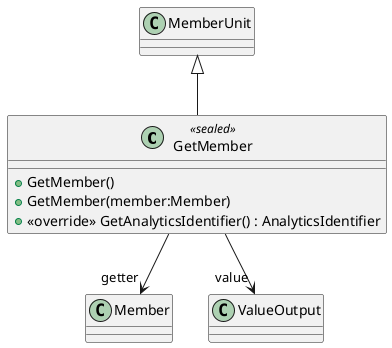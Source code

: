 @startuml
class GetMember <<sealed>> {
    + GetMember()
    + GetMember(member:Member)
    + <<override>> GetAnalyticsIdentifier() : AnalyticsIdentifier
}
MemberUnit <|-- GetMember
GetMember --> "getter" Member
GetMember --> "value" ValueOutput
@enduml
